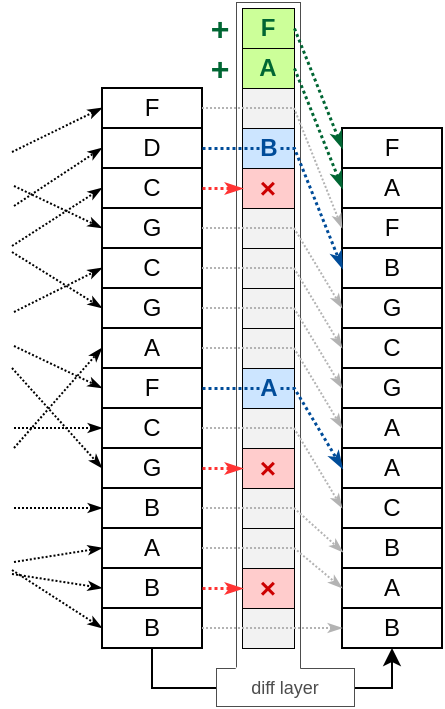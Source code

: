 <mxfile version="22.1.2" type="device">
  <diagram name="1 oldal" id="9zMQckgTDTX1H3_rx6Bh">
    <mxGraphModel dx="574" dy="385" grid="0" gridSize="10" guides="0" tooltips="1" connect="1" arrows="1" fold="1" page="1" pageScale="1" pageWidth="827" pageHeight="1169" math="0" shadow="0">
      <root>
        <mxCell id="0" />
        <mxCell id="1" parent="0" />
        <mxCell id="uyWOBw3hdMBUtZMzsZzs-72" value="" style="rounded=0;whiteSpace=wrap;html=1;strokeColor=#4D4D4D;strokeWidth=0.5;" vertex="1" parent="1">
          <mxGeometry x="511" y="237" width="32" height="333" as="geometry" />
        </mxCell>
        <mxCell id="LfwBUIai21lKe5tmic68-26" value="A" style="rounded=0;whiteSpace=wrap;html=1;" parent="1" vertex="1">
          <mxGeometry x="444" y="400" width="50" height="20" as="geometry" />
        </mxCell>
        <mxCell id="LfwBUIai21lKe5tmic68-27" value="A" style="rounded=0;whiteSpace=wrap;html=1;" parent="1" vertex="1">
          <mxGeometry x="444" y="500" width="50" height="20" as="geometry" />
        </mxCell>
        <mxCell id="LfwBUIai21lKe5tmic68-28" value="B" style="rounded=0;whiteSpace=wrap;html=1;" parent="1" vertex="1">
          <mxGeometry x="444" y="520" width="50" height="20" as="geometry" />
        </mxCell>
        <mxCell id="LfwBUIai21lKe5tmic68-29" value="B" style="rounded=0;whiteSpace=wrap;html=1;" parent="1" vertex="1">
          <mxGeometry x="444" y="480" width="50" height="20" as="geometry" />
        </mxCell>
        <mxCell id="uyWOBw3hdMBUtZMzsZzs-71" style="edgeStyle=orthogonalEdgeStyle;rounded=0;orthogonalLoop=1;jettySize=auto;html=1;exitX=0.5;exitY=1;exitDx=0;exitDy=0;entryX=0.5;entryY=1;entryDx=0;entryDy=0;" edge="1" parent="1" source="LfwBUIai21lKe5tmic68-30" target="uyWOBw3hdMBUtZMzsZzs-31">
          <mxGeometry relative="1" as="geometry" />
        </mxCell>
        <mxCell id="LfwBUIai21lKe5tmic68-30" value="B" style="rounded=0;whiteSpace=wrap;html=1;" parent="1" vertex="1">
          <mxGeometry x="444" y="540" width="50" height="20" as="geometry" />
        </mxCell>
        <mxCell id="LfwBUIai21lKe5tmic68-31" value="C" style="rounded=0;whiteSpace=wrap;html=1;" parent="1" vertex="1">
          <mxGeometry x="444" y="440" width="50" height="20" as="geometry" />
        </mxCell>
        <mxCell id="LfwBUIai21lKe5tmic68-32" value="C" style="rounded=0;whiteSpace=wrap;html=1;" parent="1" vertex="1">
          <mxGeometry x="444" y="360" width="50" height="20" as="geometry" />
        </mxCell>
        <mxCell id="LfwBUIai21lKe5tmic68-33" value="C" style="rounded=0;whiteSpace=wrap;html=1;" parent="1" vertex="1">
          <mxGeometry x="444" y="320" width="50" height="20" as="geometry" />
        </mxCell>
        <mxCell id="LfwBUIai21lKe5tmic68-34" value="D" style="rounded=0;whiteSpace=wrap;html=1;" parent="1" vertex="1">
          <mxGeometry x="444" y="300" width="50" height="20" as="geometry" />
        </mxCell>
        <mxCell id="LfwBUIai21lKe5tmic68-35" value="F" style="rounded=0;whiteSpace=wrap;html=1;" parent="1" vertex="1">
          <mxGeometry x="444" y="420" width="50" height="20" as="geometry" />
        </mxCell>
        <mxCell id="LfwBUIai21lKe5tmic68-36" value="F" style="rounded=0;whiteSpace=wrap;html=1;" parent="1" vertex="1">
          <mxGeometry x="444" y="280" width="50" height="20" as="geometry" />
        </mxCell>
        <mxCell id="LfwBUIai21lKe5tmic68-37" value="G" style="rounded=0;whiteSpace=wrap;html=1;" parent="1" vertex="1">
          <mxGeometry x="444" y="460" width="50" height="20" as="geometry" />
        </mxCell>
        <mxCell id="LfwBUIai21lKe5tmic68-38" value="G" style="rounded=0;whiteSpace=wrap;html=1;" parent="1" vertex="1">
          <mxGeometry x="444" y="380" width="50" height="20" as="geometry" />
        </mxCell>
        <mxCell id="LfwBUIai21lKe5tmic68-39" value="G" style="rounded=0;whiteSpace=wrap;html=1;" parent="1" vertex="1">
          <mxGeometry x="444" y="340" width="50" height="20" as="geometry" />
        </mxCell>
        <mxCell id="LfwBUIai21lKe5tmic68-57" value="" style="endArrow=classicThin;html=1;rounded=0;entryX=0;entryY=0.5;entryDx=0;entryDy=0;endFill=1;endSize=4;dashed=1;dashPattern=1 1;" parent="1" target="LfwBUIai21lKe5tmic68-26" edge="1">
          <mxGeometry width="50" height="50" relative="1" as="geometry">
            <mxPoint x="400" y="460" as="sourcePoint" />
            <mxPoint x="400" y="470" as="targetPoint" />
          </mxGeometry>
        </mxCell>
        <mxCell id="LfwBUIai21lKe5tmic68-58" value="" style="endArrow=classicThin;html=1;rounded=0;entryX=0;entryY=0.5;entryDx=0;entryDy=0;endFill=1;endSize=4;dashed=1;dashPattern=1 1;" parent="1" target="LfwBUIai21lKe5tmic68-27" edge="1">
          <mxGeometry width="50" height="50" relative="1" as="geometry">
            <mxPoint x="400" y="517" as="sourcePoint" />
            <mxPoint x="400" y="470" as="targetPoint" />
          </mxGeometry>
        </mxCell>
        <mxCell id="LfwBUIai21lKe5tmic68-59" value="" style="endArrow=classicThin;html=1;rounded=0;entryX=0;entryY=0.5;entryDx=0;entryDy=0;endFill=1;endSize=4;dashed=1;dashPattern=1 1;" parent="1" target="LfwBUIai21lKe5tmic68-28" edge="1">
          <mxGeometry width="50" height="50" relative="1" as="geometry">
            <mxPoint x="399" y="523" as="sourcePoint" />
            <mxPoint x="430" y="430" as="targetPoint" />
          </mxGeometry>
        </mxCell>
        <mxCell id="LfwBUIai21lKe5tmic68-60" value="" style="endArrow=classicThin;html=1;rounded=0;entryX=0;entryY=0.5;entryDx=0;entryDy=0;endFill=1;endSize=4;dashed=1;dashPattern=1 1;" parent="1" target="LfwBUIai21lKe5tmic68-29" edge="1">
          <mxGeometry width="50" height="50" relative="1" as="geometry">
            <mxPoint x="400" y="490" as="sourcePoint" />
            <mxPoint x="410" y="440" as="targetPoint" />
          </mxGeometry>
        </mxCell>
        <mxCell id="LfwBUIai21lKe5tmic68-61" value="" style="endArrow=classicThin;html=1;rounded=0;entryX=0;entryY=0.5;entryDx=0;entryDy=0;endFill=1;endSize=4;dashed=1;dashPattern=1 1;" parent="1" target="LfwBUIai21lKe5tmic68-30" edge="1">
          <mxGeometry width="50" height="50" relative="1" as="geometry">
            <mxPoint x="399" y="521" as="sourcePoint" />
            <mxPoint x="410" y="380" as="targetPoint" />
          </mxGeometry>
        </mxCell>
        <mxCell id="LfwBUIai21lKe5tmic68-62" value="" style="endArrow=classicThin;html=1;rounded=0;entryX=0;entryY=0.5;entryDx=0;entryDy=0;endFill=1;endSize=4;dashed=1;dashPattern=1 1;" parent="1" target="LfwBUIai21lKe5tmic68-31" edge="1">
          <mxGeometry width="50" height="50" relative="1" as="geometry">
            <mxPoint x="400" y="450" as="sourcePoint" />
            <mxPoint x="410" y="320" as="targetPoint" />
          </mxGeometry>
        </mxCell>
        <mxCell id="LfwBUIai21lKe5tmic68-63" value="" style="endArrow=classicThin;html=1;rounded=0;entryX=0;entryY=0.5;entryDx=0;entryDy=0;endFill=1;endSize=4;dashed=1;dashPattern=1 1;" parent="1" target="LfwBUIai21lKe5tmic68-32" edge="1">
          <mxGeometry width="50" height="50" relative="1" as="geometry">
            <mxPoint x="400" y="392" as="sourcePoint" />
            <mxPoint x="410" y="270" as="targetPoint" />
          </mxGeometry>
        </mxCell>
        <mxCell id="LfwBUIai21lKe5tmic68-64" value="" style="endArrow=classicThin;html=1;rounded=0;entryX=0;entryY=0.5;entryDx=0;entryDy=0;endFill=1;endSize=4;dashed=1;dashPattern=1 1;" parent="1" target="LfwBUIai21lKe5tmic68-33" edge="1">
          <mxGeometry width="50" height="50" relative="1" as="geometry">
            <mxPoint x="399" y="359" as="sourcePoint" />
            <mxPoint x="410" y="360" as="targetPoint" />
          </mxGeometry>
        </mxCell>
        <mxCell id="LfwBUIai21lKe5tmic68-65" value="" style="endArrow=classicThin;html=1;rounded=0;entryX=0;entryY=0.5;entryDx=0;entryDy=0;endFill=1;endSize=4;dashed=1;dashPattern=1 1;" parent="1" target="LfwBUIai21lKe5tmic68-34" edge="1">
          <mxGeometry width="50" height="50" relative="1" as="geometry">
            <mxPoint x="400" y="339" as="sourcePoint" />
            <mxPoint x="420" y="330" as="targetPoint" />
          </mxGeometry>
        </mxCell>
        <mxCell id="LfwBUIai21lKe5tmic68-66" value="" style="endArrow=classicThin;html=1;rounded=0;entryX=0;entryY=0.5;entryDx=0;entryDy=0;endFill=1;endSize=4;dashed=1;dashPattern=1 1;" parent="1" target="LfwBUIai21lKe5tmic68-35" edge="1">
          <mxGeometry width="50" height="50" relative="1" as="geometry">
            <mxPoint x="400" y="409" as="sourcePoint" />
            <mxPoint x="420" y="310" as="targetPoint" />
          </mxGeometry>
        </mxCell>
        <mxCell id="LfwBUIai21lKe5tmic68-67" value="" style="endArrow=classicThin;html=1;rounded=0;entryX=0;entryY=0.5;entryDx=0;entryDy=0;endFill=1;endSize=4;dashed=1;dashPattern=1 1;" parent="1" target="LfwBUIai21lKe5tmic68-36" edge="1">
          <mxGeometry width="50" height="50" relative="1" as="geometry">
            <mxPoint x="399" y="312" as="sourcePoint" />
            <mxPoint x="420" y="290" as="targetPoint" />
          </mxGeometry>
        </mxCell>
        <mxCell id="LfwBUIai21lKe5tmic68-68" value="" style="endArrow=classicThin;html=1;rounded=0;entryX=0;entryY=0.5;entryDx=0;entryDy=0;endFill=1;endSize=4;dashed=1;dashPattern=1 1;" parent="1" target="LfwBUIai21lKe5tmic68-37" edge="1">
          <mxGeometry width="50" height="50" relative="1" as="geometry">
            <mxPoint x="399" y="420" as="sourcePoint" />
            <mxPoint x="420" y="260" as="targetPoint" />
          </mxGeometry>
        </mxCell>
        <mxCell id="LfwBUIai21lKe5tmic68-69" value="" style="endArrow=classicThin;html=1;rounded=0;entryX=0;entryY=0.5;entryDx=0;entryDy=0;endFill=1;endSize=4;dashed=1;dashPattern=1 1;" parent="1" target="LfwBUIai21lKe5tmic68-38" edge="1">
          <mxGeometry width="50" height="50" relative="1" as="geometry">
            <mxPoint x="399" y="362" as="sourcePoint" />
            <mxPoint x="410" y="260" as="targetPoint" />
          </mxGeometry>
        </mxCell>
        <mxCell id="LfwBUIai21lKe5tmic68-70" value="" style="endArrow=classicThin;html=1;rounded=0;entryX=0;entryY=0.5;entryDx=0;entryDy=0;endFill=1;endSize=4;dashed=1;dashPattern=1 1;" parent="1" target="LfwBUIai21lKe5tmic68-39" edge="1">
          <mxGeometry width="50" height="50" relative="1" as="geometry">
            <mxPoint x="400" y="329" as="sourcePoint" />
            <mxPoint x="400" y="240" as="targetPoint" />
          </mxGeometry>
        </mxCell>
        <mxCell id="uyWOBw3hdMBUtZMzsZzs-5" value="" style="rounded=0;whiteSpace=wrap;html=1;strokeWidth=0.5;fontStyle=1" vertex="1" parent="1">
          <mxGeometry x="514" y="400" width="26" height="20" as="geometry" />
        </mxCell>
        <mxCell id="uyWOBw3hdMBUtZMzsZzs-6" value="" style="rounded=0;whiteSpace=wrap;html=1;strokeWidth=0.5;fontStyle=1;fillColor=#F2F2F2;" vertex="1" parent="1">
          <mxGeometry x="514" y="500" width="26" height="20" as="geometry" />
        </mxCell>
        <mxCell id="uyWOBw3hdMBUtZMzsZzs-7" value="×" style="rounded=0;whiteSpace=wrap;html=1;strokeWidth=0.5;fontStyle=1;fillColor=#FFCCCC;fontColor=#CC0000;fontSize=14;" vertex="1" parent="1">
          <mxGeometry x="514" y="520" width="26" height="20" as="geometry" />
        </mxCell>
        <mxCell id="uyWOBw3hdMBUtZMzsZzs-8" value="" style="rounded=0;whiteSpace=wrap;html=1;strokeWidth=0.5;fontStyle=1;fillColor=#F2F2F2;" vertex="1" parent="1">
          <mxGeometry x="514" y="480" width="26" height="20" as="geometry" />
        </mxCell>
        <mxCell id="uyWOBw3hdMBUtZMzsZzs-9" value="" style="rounded=0;whiteSpace=wrap;html=1;strokeWidth=0.5;fontStyle=1;fillColor=#F2F2F2;" vertex="1" parent="1">
          <mxGeometry x="514" y="540" width="26" height="20" as="geometry" />
        </mxCell>
        <mxCell id="uyWOBw3hdMBUtZMzsZzs-10" value="" style="rounded=0;whiteSpace=wrap;html=1;strokeWidth=0.5;fontStyle=1" vertex="1" parent="1">
          <mxGeometry x="514" y="440" width="26" height="20" as="geometry" />
        </mxCell>
        <mxCell id="uyWOBw3hdMBUtZMzsZzs-11" value="S" style="rounded=0;whiteSpace=wrap;html=1;strokeWidth=0.5;fontStyle=1" vertex="1" parent="1">
          <mxGeometry x="514" y="360" width="26" height="20" as="geometry" />
        </mxCell>
        <mxCell id="uyWOBw3hdMBUtZMzsZzs-12" value="×" style="rounded=0;whiteSpace=wrap;html=1;strokeWidth=0.5;fontStyle=1;fillColor=#FFCCCC;fontColor=#CC0000;fontSize=14;" vertex="1" parent="1">
          <mxGeometry x="514" y="320" width="26" height="20" as="geometry" />
        </mxCell>
        <mxCell id="uyWOBw3hdMBUtZMzsZzs-13" value="" style="rounded=0;whiteSpace=wrap;html=1;strokeWidth=0.5;fontStyle=1;fontColor=#004C99;fillColor=#CCE5FF;" vertex="1" parent="1">
          <mxGeometry x="514" y="300" width="26" height="20" as="geometry" />
        </mxCell>
        <mxCell id="uyWOBw3hdMBUtZMzsZzs-14" value="" style="rounded=0;whiteSpace=wrap;html=1;strokeWidth=0.5;fontStyle=1;fontColor=#004C99;fillColor=#CCE5FF;" vertex="1" parent="1">
          <mxGeometry x="514" y="420" width="26" height="20" as="geometry" />
        </mxCell>
        <mxCell id="uyWOBw3hdMBUtZMzsZzs-15" value="" style="rounded=0;whiteSpace=wrap;html=1;strokeWidth=0.5;fontStyle=1;fillColor=#F2F2F2;" vertex="1" parent="1">
          <mxGeometry x="514" y="280" width="26" height="20" as="geometry" />
        </mxCell>
        <mxCell id="uyWOBw3hdMBUtZMzsZzs-16" value="×" style="rounded=0;whiteSpace=wrap;html=1;strokeWidth=0.5;fontStyle=1;fillColor=#FFCCCC;fontColor=#CC0000;fontSize=14;" vertex="1" parent="1">
          <mxGeometry x="514" y="460" width="26" height="20" as="geometry" />
        </mxCell>
        <mxCell id="uyWOBw3hdMBUtZMzsZzs-17" value="" style="rounded=0;whiteSpace=wrap;html=1;strokeWidth=0.5;fontStyle=1;fillColor=#F2F2F2;" vertex="1" parent="1">
          <mxGeometry x="514" y="380" width="26" height="20" as="geometry" />
        </mxCell>
        <mxCell id="uyWOBw3hdMBUtZMzsZzs-18" value="" style="rounded=0;whiteSpace=wrap;html=1;strokeWidth=0.5;fontStyle=1" vertex="1" parent="1">
          <mxGeometry x="514" y="340" width="26" height="20" as="geometry" />
        </mxCell>
        <mxCell id="uyWOBw3hdMBUtZMzsZzs-19" value="A" style="rounded=0;whiteSpace=wrap;html=1;strokeWidth=0.5;fontStyle=1;fillColor=#CCFF99;fontColor=#006633;" vertex="1" parent="1">
          <mxGeometry x="514" y="260" width="26" height="20" as="geometry" />
        </mxCell>
        <mxCell id="uyWOBw3hdMBUtZMzsZzs-20" value="F" style="rounded=0;whiteSpace=wrap;html=1;strokeWidth=0.5;fontStyle=1;fillColor=#CCFF99;fontColor=#006633;" vertex="1" parent="1">
          <mxGeometry x="514" y="240" width="26" height="20" as="geometry" />
        </mxCell>
        <mxCell id="uyWOBw3hdMBUtZMzsZzs-21" value="" style="rounded=0;whiteSpace=wrap;html=1;strokeWidth=0.5;fontStyle=1;fillColor=#F2F2F2;" vertex="1" parent="1">
          <mxGeometry x="514" y="440" width="26" height="20" as="geometry" />
        </mxCell>
        <mxCell id="uyWOBw3hdMBUtZMzsZzs-22" value="" style="rounded=0;whiteSpace=wrap;html=1;strokeWidth=0.5;fontStyle=1;fillColor=#F2F2F2;" vertex="1" parent="1">
          <mxGeometry x="514" y="400" width="26" height="20" as="geometry" />
        </mxCell>
        <mxCell id="uyWOBw3hdMBUtZMzsZzs-23" value="" style="rounded=0;whiteSpace=wrap;html=1;strokeWidth=0.5;fontStyle=1;fillColor=#F2F2F2;" vertex="1" parent="1">
          <mxGeometry x="514" y="360" width="26" height="20" as="geometry" />
        </mxCell>
        <mxCell id="uyWOBw3hdMBUtZMzsZzs-24" value="" style="rounded=0;whiteSpace=wrap;html=1;strokeWidth=0.5;fontStyle=1;fillColor=#F2F2F2;" vertex="1" parent="1">
          <mxGeometry x="514" y="340" width="26" height="20" as="geometry" />
        </mxCell>
        <mxCell id="uyWOBw3hdMBUtZMzsZzs-25" value="+" style="text;html=1;strokeColor=none;fillColor=none;align=center;verticalAlign=middle;whiteSpace=wrap;rounded=0;fontSize=16;fontStyle=1;fontColor=#006633;" vertex="1" parent="1">
          <mxGeometry x="498" y="265" width="10" height="10" as="geometry" />
        </mxCell>
        <mxCell id="uyWOBw3hdMBUtZMzsZzs-26" value="+" style="text;html=1;strokeColor=none;fillColor=none;align=center;verticalAlign=middle;whiteSpace=wrap;rounded=0;fontSize=16;fontStyle=1;fontColor=#006633;" vertex="1" parent="1">
          <mxGeometry x="498" y="245" width="10" height="10" as="geometry" />
        </mxCell>
        <mxCell id="uyWOBw3hdMBUtZMzsZzs-27" value="A" style="rounded=0;whiteSpace=wrap;html=1;" vertex="1" parent="1">
          <mxGeometry x="564" y="440" width="50" height="20" as="geometry" />
        </mxCell>
        <mxCell id="uyWOBw3hdMBUtZMzsZzs-28" value="A" style="rounded=0;whiteSpace=wrap;html=1;" vertex="1" parent="1">
          <mxGeometry x="564" y="520" width="50" height="20" as="geometry" />
        </mxCell>
        <mxCell id="uyWOBw3hdMBUtZMzsZzs-30" value="B" style="rounded=0;whiteSpace=wrap;html=1;" vertex="1" parent="1">
          <mxGeometry x="564" y="500" width="50" height="20" as="geometry" />
        </mxCell>
        <mxCell id="uyWOBw3hdMBUtZMzsZzs-31" value="B" style="rounded=0;whiteSpace=wrap;html=1;" vertex="1" parent="1">
          <mxGeometry x="564" y="540" width="50" height="20" as="geometry" />
        </mxCell>
        <mxCell id="uyWOBw3hdMBUtZMzsZzs-32" value="C" style="rounded=0;whiteSpace=wrap;html=1;" vertex="1" parent="1">
          <mxGeometry x="564" y="480" width="50" height="20" as="geometry" />
        </mxCell>
        <mxCell id="uyWOBw3hdMBUtZMzsZzs-33" value="C" style="rounded=0;whiteSpace=wrap;html=1;" vertex="1" parent="1">
          <mxGeometry x="564" y="400" width="50" height="20" as="geometry" />
        </mxCell>
        <mxCell id="uyWOBw3hdMBUtZMzsZzs-35" value="B" style="rounded=0;whiteSpace=wrap;html=1;" vertex="1" parent="1">
          <mxGeometry x="564" y="360" width="50" height="20" as="geometry" />
        </mxCell>
        <mxCell id="uyWOBw3hdMBUtZMzsZzs-36" value="A" style="rounded=0;whiteSpace=wrap;html=1;" vertex="1" parent="1">
          <mxGeometry x="564" y="460" width="50" height="20" as="geometry" />
        </mxCell>
        <mxCell id="uyWOBw3hdMBUtZMzsZzs-37" value="F" style="rounded=0;whiteSpace=wrap;html=1;" vertex="1" parent="1">
          <mxGeometry x="564" y="340" width="50" height="20" as="geometry" />
        </mxCell>
        <mxCell id="uyWOBw3hdMBUtZMzsZzs-39" value="G" style="rounded=0;whiteSpace=wrap;html=1;" vertex="1" parent="1">
          <mxGeometry x="564" y="420" width="50" height="20" as="geometry" />
        </mxCell>
        <mxCell id="uyWOBw3hdMBUtZMzsZzs-40" value="G" style="rounded=0;whiteSpace=wrap;html=1;" vertex="1" parent="1">
          <mxGeometry x="564" y="380" width="50" height="20" as="geometry" />
        </mxCell>
        <mxCell id="uyWOBw3hdMBUtZMzsZzs-45" value="" style="endArrow=classicThin;html=1;rounded=0;entryX=0;entryY=0.5;entryDx=0;entryDy=0;endFill=1;endSize=4;dashed=1;dashPattern=1 1;exitX=1;exitY=0.5;exitDx=0;exitDy=0;strokeColor=#B3B3B3;" edge="1" parent="1" source="LfwBUIai21lKe5tmic68-30" target="uyWOBw3hdMBUtZMzsZzs-31">
          <mxGeometry width="50" height="50" relative="1" as="geometry">
            <mxPoint x="419" y="531" as="sourcePoint" />
            <mxPoint x="464" y="560" as="targetPoint" />
          </mxGeometry>
        </mxCell>
        <mxCell id="uyWOBw3hdMBUtZMzsZzs-46" value="" style="endArrow=classicThin;html=1;rounded=0;entryX=0;entryY=0.5;entryDx=0;entryDy=0;endFill=1;endSize=4;dashed=1;dashPattern=1 1;exitX=1;exitY=0.5;exitDx=0;exitDy=0;strokeColor=#B3B3B3;" edge="1" parent="1" source="LfwBUIai21lKe5tmic68-27" target="uyWOBw3hdMBUtZMzsZzs-28">
          <mxGeometry width="50" height="50" relative="1" as="geometry">
            <mxPoint x="514" y="560" as="sourcePoint" />
            <mxPoint x="564" y="560" as="targetPoint" />
            <Array as="points">
              <mxPoint x="540" y="510" />
            </Array>
          </mxGeometry>
        </mxCell>
        <mxCell id="uyWOBw3hdMBUtZMzsZzs-47" value="" style="endArrow=classicThin;html=1;rounded=0;endFill=1;endSize=4;dashed=1;dashPattern=1 1;exitX=1;exitY=0.5;exitDx=0;exitDy=0;entryX=0.009;entryY=0.601;entryDx=0;entryDy=0;entryPerimeter=0;strokeColor=#B3B3B3;" edge="1" parent="1" source="LfwBUIai21lKe5tmic68-29" target="uyWOBw3hdMBUtZMzsZzs-30">
          <mxGeometry width="50" height="50" relative="1" as="geometry">
            <mxPoint x="510" y="500" as="sourcePoint" />
            <mxPoint x="560" y="490" as="targetPoint" />
            <Array as="points">
              <mxPoint x="540" y="490" />
            </Array>
          </mxGeometry>
        </mxCell>
        <mxCell id="uyWOBw3hdMBUtZMzsZzs-48" value="" style="endArrow=classicThin;html=1;rounded=0;endFill=1;endSize=4;dashed=1;dashPattern=1 1;entryX=0;entryY=0.5;entryDx=0;entryDy=0;exitX=1;exitY=0.5;exitDx=0;exitDy=0;strokeColor=#B3B3B3;" edge="1" parent="1" source="LfwBUIai21lKe5tmic68-31" target="uyWOBw3hdMBUtZMzsZzs-32">
          <mxGeometry width="50" height="50" relative="1" as="geometry">
            <mxPoint x="510" y="460" as="sourcePoint" />
            <mxPoint x="554" y="472" as="targetPoint" />
            <Array as="points">
              <mxPoint x="540" y="450" />
            </Array>
          </mxGeometry>
        </mxCell>
        <mxCell id="uyWOBw3hdMBUtZMzsZzs-49" value="" style="endArrow=classicThin;html=1;rounded=0;endFill=1;endSize=4;dashed=1;dashPattern=1 1;exitX=1;exitY=0.5;exitDx=0;exitDy=0;entryX=0;entryY=0.5;entryDx=0;entryDy=0;strokeColor=#004C99;strokeWidth=1.5;" edge="1" parent="1" source="LfwBUIai21lKe5tmic68-35" target="uyWOBw3hdMBUtZMzsZzs-36">
          <mxGeometry width="50" height="50" relative="1" as="geometry">
            <mxPoint x="510" y="440" as="sourcePoint" />
            <mxPoint x="554" y="470" as="targetPoint" />
            <Array as="points">
              <mxPoint x="540" y="430" />
            </Array>
          </mxGeometry>
        </mxCell>
        <mxCell id="uyWOBw3hdMBUtZMzsZzs-51" value="A" style="text;html=1;strokeColor=none;fillColor=none;align=center;verticalAlign=middle;whiteSpace=wrap;rounded=0;fontStyle=1;fontColor=#004C99;labelBackgroundColor=#CCE5FF;" vertex="1" parent="1">
          <mxGeometry x="521" y="420" width="13" height="20" as="geometry" />
        </mxCell>
        <mxCell id="uyWOBw3hdMBUtZMzsZzs-52" value="" style="endArrow=classicThin;html=1;rounded=0;endFill=1;endSize=4;dashed=1;dashPattern=1 1;exitX=1;exitY=0.5;exitDx=0;exitDy=0;entryX=0;entryY=0.5;entryDx=0;entryDy=0;strokeColor=#B3B3B3;" edge="1" parent="1" source="LfwBUIai21lKe5tmic68-26" target="uyWOBw3hdMBUtZMzsZzs-27">
          <mxGeometry width="50" height="50" relative="1" as="geometry">
            <mxPoint x="510" y="410" as="sourcePoint" />
            <mxPoint x="554" y="450" as="targetPoint" />
            <Array as="points">
              <mxPoint x="540" y="410" />
            </Array>
          </mxGeometry>
        </mxCell>
        <mxCell id="uyWOBw3hdMBUtZMzsZzs-53" value="" style="endArrow=classicThin;html=1;rounded=0;endFill=1;endSize=4;dashed=1;dashPattern=1 1;exitX=1;exitY=0.5;exitDx=0;exitDy=0;entryX=0;entryY=0.5;entryDx=0;entryDy=0;strokeColor=#B3B3B3;" edge="1" parent="1" source="LfwBUIai21lKe5tmic68-38" target="uyWOBw3hdMBUtZMzsZzs-39">
          <mxGeometry width="50" height="50" relative="1" as="geometry">
            <mxPoint x="510" y="400" as="sourcePoint" />
            <mxPoint x="550" y="400" as="targetPoint" />
            <Array as="points">
              <mxPoint x="540" y="390" />
            </Array>
          </mxGeometry>
        </mxCell>
        <mxCell id="uyWOBw3hdMBUtZMzsZzs-62" value="" style="endArrow=classicThin;html=1;rounded=0;endFill=1;endSize=4;dashed=1;dashPattern=1 1;strokeColor=#B3B3B3;exitX=1;exitY=0.5;exitDx=0;exitDy=0;entryX=0;entryY=0.5;entryDx=0;entryDy=0;" edge="1" parent="1" source="LfwBUIai21lKe5tmic68-32" target="uyWOBw3hdMBUtZMzsZzs-33">
          <mxGeometry width="50" height="50" relative="1" as="geometry">
            <mxPoint x="510" y="380" as="sourcePoint" />
            <mxPoint x="554" y="410" as="targetPoint" />
            <Array as="points">
              <mxPoint x="540" y="370" />
            </Array>
          </mxGeometry>
        </mxCell>
        <mxCell id="uyWOBw3hdMBUtZMzsZzs-63" value="" style="endArrow=classicThin;html=1;rounded=0;endFill=1;endSize=4;dashed=1;dashPattern=1 1;strokeColor=#B3B3B3;exitX=1;exitY=0.5;exitDx=0;exitDy=0;entryX=0;entryY=0.5;entryDx=0;entryDy=0;" edge="1" parent="1" source="LfwBUIai21lKe5tmic68-39" target="uyWOBw3hdMBUtZMzsZzs-40">
          <mxGeometry width="50" height="50" relative="1" as="geometry">
            <mxPoint x="510" y="360" as="sourcePoint" />
            <mxPoint x="560" y="370" as="targetPoint" />
            <Array as="points">
              <mxPoint x="540" y="350" />
            </Array>
          </mxGeometry>
        </mxCell>
        <mxCell id="uyWOBw3hdMBUtZMzsZzs-64" value="" style="endArrow=classicThin;html=1;rounded=0;endFill=1;endSize=4;dashed=1;dashPattern=1 1;strokeColor=#B3B3B3;entryX=0;entryY=0.5;entryDx=0;entryDy=0;exitX=1;exitY=0.5;exitDx=0;exitDy=0;" edge="1" parent="1" source="LfwBUIai21lKe5tmic68-36" target="uyWOBw3hdMBUtZMzsZzs-37">
          <mxGeometry width="50" height="50" relative="1" as="geometry">
            <mxPoint x="510" y="300" as="sourcePoint" />
            <mxPoint x="554" y="330" as="targetPoint" />
            <Array as="points">
              <mxPoint x="540" y="290" />
            </Array>
          </mxGeometry>
        </mxCell>
        <mxCell id="uyWOBw3hdMBUtZMzsZzs-66" value="" style="endArrow=classicThin;html=1;rounded=0;endFill=1;endSize=4;dashed=1;dashPattern=1 1;strokeColor=#004C99;exitX=1;exitY=0.5;exitDx=0;exitDy=0;entryX=0;entryY=0.5;entryDx=0;entryDy=0;strokeWidth=1.5;" edge="1" parent="1" source="LfwBUIai21lKe5tmic68-34" target="uyWOBw3hdMBUtZMzsZzs-35">
          <mxGeometry width="50" height="50" relative="1" as="geometry">
            <mxPoint x="510" y="320" as="sourcePoint" />
            <mxPoint x="570" y="320" as="targetPoint" />
            <Array as="points">
              <mxPoint x="540" y="310" />
            </Array>
          </mxGeometry>
        </mxCell>
        <mxCell id="uyWOBw3hdMBUtZMzsZzs-67" value="A" style="rounded=0;whiteSpace=wrap;html=1;" vertex="1" parent="1">
          <mxGeometry x="564" y="320" width="50" height="20" as="geometry" />
        </mxCell>
        <mxCell id="uyWOBw3hdMBUtZMzsZzs-68" value="F" style="rounded=0;whiteSpace=wrap;html=1;" vertex="1" parent="1">
          <mxGeometry x="564" y="300" width="50" height="20" as="geometry" />
        </mxCell>
        <mxCell id="uyWOBw3hdMBUtZMzsZzs-69" value="" style="endArrow=classicThin;html=1;rounded=0;entryX=0;entryY=0.5;entryDx=0;entryDy=0;endFill=1;endSize=4;dashed=1;dashPattern=1 1;exitX=1;exitY=0.5;exitDx=0;exitDy=0;strokeColor=#006633;strokeWidth=1.5;" edge="1" parent="1" source="uyWOBw3hdMBUtZMzsZzs-19" target="uyWOBw3hdMBUtZMzsZzs-67">
          <mxGeometry width="50" height="50" relative="1" as="geometry">
            <mxPoint x="419" y="322" as="sourcePoint" />
            <mxPoint x="464" y="300" as="targetPoint" />
          </mxGeometry>
        </mxCell>
        <mxCell id="uyWOBw3hdMBUtZMzsZzs-70" value="" style="endArrow=classicThin;html=1;rounded=0;entryX=0;entryY=0.5;entryDx=0;entryDy=0;endFill=1;endSize=4;dashed=1;dashPattern=1 1;exitX=1;exitY=0.5;exitDx=0;exitDy=0;strokeColor=#006633;strokeWidth=1.5;" edge="1" parent="1" source="uyWOBw3hdMBUtZMzsZzs-20" target="uyWOBw3hdMBUtZMzsZzs-68">
          <mxGeometry width="50" height="50" relative="1" as="geometry">
            <mxPoint x="550" y="280" as="sourcePoint" />
            <mxPoint x="574" y="340" as="targetPoint" />
          </mxGeometry>
        </mxCell>
        <mxCell id="uyWOBw3hdMBUtZMzsZzs-73" value="diff layer" style="rounded=0;whiteSpace=wrap;html=1;strokeColor=#4D4D4D;fontSize=9;strokeWidth=0.5;fontColor=#4D4D4D;" vertex="1" parent="1">
          <mxGeometry x="501" y="570" width="69" height="19" as="geometry" />
        </mxCell>
        <mxCell id="uyWOBw3hdMBUtZMzsZzs-77" value="" style="shape=trapezoid;perimeter=trapezoidPerimeter;whiteSpace=wrap;html=1;fixedSize=1;size=3.407;strokeColor=none;" vertex="1" parent="1">
          <mxGeometry x="509" y="568" width="36" height="5" as="geometry" />
        </mxCell>
        <mxCell id="uyWOBw3hdMBUtZMzsZzs-78" value="B" style="text;html=1;strokeColor=none;fillColor=none;align=center;verticalAlign=middle;whiteSpace=wrap;rounded=0;fontStyle=1;fontColor=#004C99;labelBackgroundColor=#CCE5FF;" vertex="1" parent="1">
          <mxGeometry x="521" y="300" width="13" height="20" as="geometry" />
        </mxCell>
        <mxCell id="uyWOBw3hdMBUtZMzsZzs-79" value="" style="endArrow=classicThin;html=1;rounded=0;entryX=0;entryY=0.5;entryDx=0;entryDy=0;endFill=1;endSize=4;dashed=1;dashPattern=1 1;exitX=1;exitY=0.5;exitDx=0;exitDy=0;strokeColor=#FF3333;strokeWidth=1.5;" edge="1" parent="1" source="LfwBUIai21lKe5tmic68-33" target="uyWOBw3hdMBUtZMzsZzs-12">
          <mxGeometry width="50" height="50" relative="1" as="geometry">
            <mxPoint x="419" y="369" as="sourcePoint" />
            <mxPoint x="464" y="340" as="targetPoint" />
          </mxGeometry>
        </mxCell>
        <mxCell id="uyWOBw3hdMBUtZMzsZzs-80" value="" style="endArrow=classicThin;html=1;rounded=0;endFill=1;endSize=4;dashed=1;dashPattern=1 1;exitX=1;exitY=0.5;exitDx=0;exitDy=0;strokeColor=#FF3333;entryX=0;entryY=0.5;entryDx=0;entryDy=0;strokeWidth=1.5;" edge="1" parent="1" source="LfwBUIai21lKe5tmic68-37" target="uyWOBw3hdMBUtZMzsZzs-16">
          <mxGeometry width="50" height="50" relative="1" as="geometry">
            <mxPoint x="514" y="470" as="sourcePoint" />
            <mxPoint x="510" y="470" as="targetPoint" />
          </mxGeometry>
        </mxCell>
        <mxCell id="uyWOBw3hdMBUtZMzsZzs-81" value="" style="endArrow=classicThin;html=1;rounded=0;endFill=1;endSize=4;dashed=1;dashPattern=1 1;exitX=1;exitY=0.5;exitDx=0;exitDy=0;strokeColor=#FF3333;entryX=0;entryY=0.5;entryDx=0;entryDy=0;strokeWidth=1.5;" edge="1" parent="1" source="LfwBUIai21lKe5tmic68-28" target="uyWOBw3hdMBUtZMzsZzs-7">
          <mxGeometry width="50" height="50" relative="1" as="geometry">
            <mxPoint x="514" y="530" as="sourcePoint" />
            <mxPoint x="510" y="530" as="targetPoint" />
          </mxGeometry>
        </mxCell>
      </root>
    </mxGraphModel>
  </diagram>
</mxfile>
